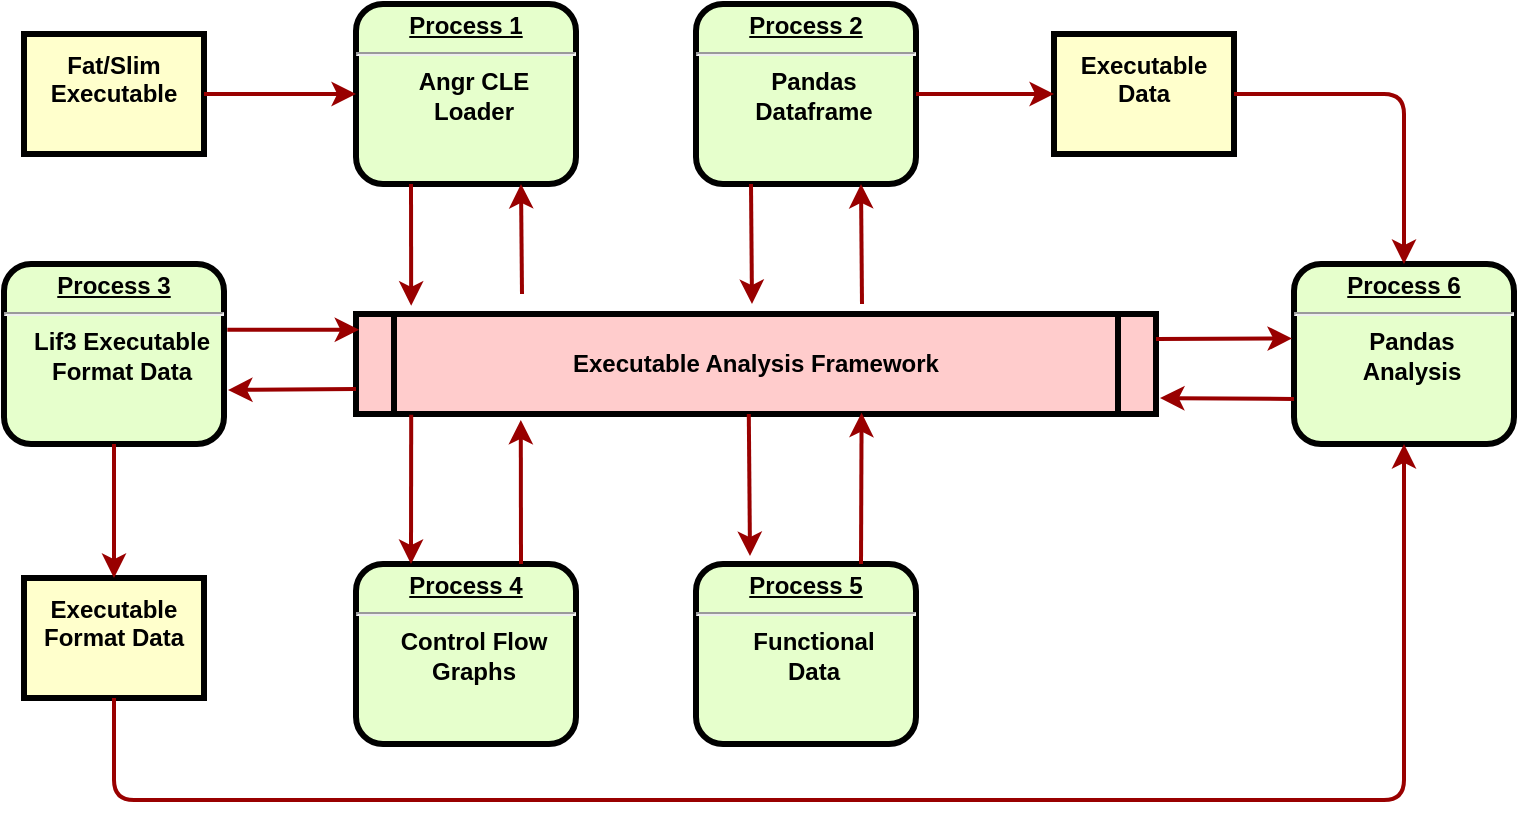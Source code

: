 <mxfile version="21.2.9" type="device">
  <diagram name="Page-1" id="c7558073-3199-34d8-9f00-42111426c3f3">
    <mxGraphModel dx="951" dy="1316" grid="0" gridSize="10" guides="1" tooltips="1" connect="1" arrows="1" fold="1" page="1" pageScale="1" pageWidth="826" pageHeight="1169" background="none" math="0" shadow="0">
      <root>
        <mxCell id="0" />
        <mxCell id="1" parent="0" />
        <mxCell id="2" value="&lt;p style=&quot;margin: 0px; margin-top: 4px; text-align: center; text-decoration: underline;&quot;&gt;&lt;strong&gt;Process 1&lt;br&gt;&lt;/strong&gt;&lt;/p&gt;&lt;hr&gt;&lt;p style=&quot;margin: 0px; margin-left: 8px;&quot;&gt;Angr CLE&lt;/p&gt;&lt;p style=&quot;margin: 0px; margin-left: 8px;&quot;&gt;Loader&lt;br&gt;&lt;/p&gt;" style="verticalAlign=middle;align=center;overflow=fill;fontSize=12;fontFamily=Helvetica;html=1;rounded=1;fontStyle=1;strokeWidth=3;fillColor=#E6FFCC" parent="1" vertex="1">
          <mxGeometry x="208" y="37" width="110" height="90" as="geometry" />
        </mxCell>
        <mxCell id="4" value="Fat/Slim&#xa;Executable&#xa;" style="whiteSpace=wrap;align=center;verticalAlign=middle;fontStyle=1;strokeWidth=3;fillColor=#FFFFCC" parent="1" vertex="1">
          <mxGeometry x="42" y="52" width="90" height="60" as="geometry" />
        </mxCell>
        <mxCell id="37" value="" style="edgeStyle=none;noEdgeStyle=1;strokeColor=#990000;strokeWidth=2" parent="1" source="4" target="2" edge="1">
          <mxGeometry width="100" height="100" relative="1" as="geometry">
            <mxPoint x="287" y="-598" as="sourcePoint" />
            <mxPoint x="387" y="-698" as="targetPoint" />
          </mxGeometry>
        </mxCell>
        <mxCell id="8NhepyXjbiGaF9Rik-Zj-96" value="Executable Analysis Framework" style="shape=process;whiteSpace=wrap;align=center;verticalAlign=middle;size=0.048;fontStyle=1;strokeWidth=3;fillColor=#FFCCCC" vertex="1" parent="1">
          <mxGeometry x="208.0" y="192" width="400" height="50" as="geometry" />
        </mxCell>
        <mxCell id="8NhepyXjbiGaF9Rik-Zj-102" value="" style="edgeStyle=none;noEdgeStyle=1;strokeColor=#990000;strokeWidth=2;exitX=0.25;exitY=1;exitDx=0;exitDy=0;entryX=0.069;entryY=-0.083;entryDx=0;entryDy=0;entryPerimeter=0;" edge="1" parent="1" source="2" target="8NhepyXjbiGaF9Rik-Zj-96">
          <mxGeometry width="100" height="100" relative="1" as="geometry">
            <mxPoint x="142" y="92" as="sourcePoint" />
            <mxPoint x="218" y="92" as="targetPoint" />
          </mxGeometry>
        </mxCell>
        <mxCell id="8NhepyXjbiGaF9Rik-Zj-103" value="" style="edgeStyle=none;noEdgeStyle=1;strokeColor=#990000;strokeWidth=2;entryX=0.75;entryY=1;entryDx=0;entryDy=0;" edge="1" parent="1" target="2">
          <mxGeometry width="100" height="100" relative="1" as="geometry">
            <mxPoint x="291" y="182" as="sourcePoint" />
            <mxPoint x="246" y="198" as="targetPoint" />
          </mxGeometry>
        </mxCell>
        <mxCell id="8NhepyXjbiGaF9Rik-Zj-104" value="&lt;p style=&quot;margin: 0px; margin-top: 4px; text-align: center; text-decoration: underline;&quot;&gt;&lt;strong&gt;Process 2&lt;br&gt;&lt;/strong&gt;&lt;/p&gt;&lt;hr&gt;&lt;p style=&quot;margin: 0px; margin-left: 8px;&quot;&gt;Pandas&lt;/p&gt;&lt;p style=&quot;margin: 0px; margin-left: 8px;&quot;&gt;Dataframe&lt;br&gt;&lt;/p&gt;" style="verticalAlign=middle;align=center;overflow=fill;fontSize=12;fontFamily=Helvetica;html=1;rounded=1;fontStyle=1;strokeWidth=3;fillColor=#E6FFCC" vertex="1" parent="1">
          <mxGeometry x="378" y="37" width="110" height="90" as="geometry" />
        </mxCell>
        <mxCell id="8NhepyXjbiGaF9Rik-Zj-107" value="" style="edgeStyle=none;noEdgeStyle=1;strokeColor=#990000;strokeWidth=2;entryX=0.75;entryY=1;entryDx=0;entryDy=0;" edge="1" parent="1" target="8NhepyXjbiGaF9Rik-Zj-104">
          <mxGeometry width="100" height="100" relative="1" as="geometry">
            <mxPoint x="461" y="187" as="sourcePoint" />
            <mxPoint x="301" y="137" as="targetPoint" />
          </mxGeometry>
        </mxCell>
        <mxCell id="8NhepyXjbiGaF9Rik-Zj-108" value="" style="edgeStyle=none;noEdgeStyle=1;strokeColor=#990000;strokeWidth=2;exitX=0.25;exitY=1;exitDx=0;exitDy=0;" edge="1" parent="1" source="8NhepyXjbiGaF9Rik-Zj-104">
          <mxGeometry width="100" height="100" relative="1" as="geometry">
            <mxPoint x="246" y="137" as="sourcePoint" />
            <mxPoint x="406" y="187" as="targetPoint" />
          </mxGeometry>
        </mxCell>
        <mxCell id="8NhepyXjbiGaF9Rik-Zj-109" value="Executable&#xa;Data&#xa;" style="whiteSpace=wrap;align=center;verticalAlign=middle;fontStyle=1;strokeWidth=3;fillColor=#FFFFCC" vertex="1" parent="1">
          <mxGeometry x="557.0" y="52" width="90" height="60" as="geometry" />
        </mxCell>
        <mxCell id="8NhepyXjbiGaF9Rik-Zj-110" value="&lt;p style=&quot;margin: 0px; margin-top: 4px; text-align: center; text-decoration: underline;&quot;&gt;&lt;strong&gt;Process 6&lt;br&gt;&lt;/strong&gt;&lt;/p&gt;&lt;hr&gt;&lt;p style=&quot;margin: 0px; margin-left: 8px;&quot;&gt;Pandas&lt;/p&gt;&lt;p style=&quot;margin: 0px; margin-left: 8px;&quot;&gt;Analysis&lt;br&gt;&lt;/p&gt;" style="verticalAlign=middle;align=center;overflow=fill;fontSize=12;fontFamily=Helvetica;html=1;rounded=1;fontStyle=1;strokeWidth=3;fillColor=#E6FFCC" vertex="1" parent="1">
          <mxGeometry x="677" y="167" width="110" height="90" as="geometry" />
        </mxCell>
        <mxCell id="8NhepyXjbiGaF9Rik-Zj-111" value="" style="edgeStyle=none;noEdgeStyle=1;strokeColor=#990000;strokeWidth=2;exitX=1;exitY=0.25;exitDx=0;exitDy=0;entryX=-0.009;entryY=0.414;entryDx=0;entryDy=0;entryPerimeter=0;" edge="1" parent="1" source="8NhepyXjbiGaF9Rik-Zj-96" target="8NhepyXjbiGaF9Rik-Zj-110">
          <mxGeometry width="100" height="100" relative="1" as="geometry">
            <mxPoint x="632" y="192" as="sourcePoint" />
            <mxPoint x="632" y="252" as="targetPoint" />
          </mxGeometry>
        </mxCell>
        <mxCell id="8NhepyXjbiGaF9Rik-Zj-112" value="" style="edgeStyle=none;noEdgeStyle=1;strokeColor=#990000;strokeWidth=2;exitX=0;exitY=0.75;exitDx=0;exitDy=0;entryX=1.005;entryY=0.841;entryDx=0;entryDy=0;entryPerimeter=0;" edge="1" parent="1" source="8NhepyXjbiGaF9Rik-Zj-110" target="8NhepyXjbiGaF9Rik-Zj-96">
          <mxGeometry width="100" height="100" relative="1" as="geometry">
            <mxPoint x="618" y="215" as="sourcePoint" />
            <mxPoint x="617" y="235" as="targetPoint" />
          </mxGeometry>
        </mxCell>
        <mxCell id="8NhepyXjbiGaF9Rik-Zj-113" value="" style="edgeStyle=none;noEdgeStyle=1;strokeColor=#990000;strokeWidth=2;exitX=1;exitY=0.5;exitDx=0;exitDy=0;entryX=0;entryY=0.5;entryDx=0;entryDy=0;" edge="1" parent="1" source="8NhepyXjbiGaF9Rik-Zj-104" target="8NhepyXjbiGaF9Rik-Zj-109">
          <mxGeometry width="100" height="100" relative="1" as="geometry">
            <mxPoint x="618" y="215" as="sourcePoint" />
            <mxPoint x="686" y="214" as="targetPoint" />
          </mxGeometry>
        </mxCell>
        <mxCell id="8NhepyXjbiGaF9Rik-Zj-114" value="" style="edgeStyle=none;noEdgeStyle=1;strokeColor=#990000;strokeWidth=2;exitX=1;exitY=0.5;exitDx=0;exitDy=0;entryX=0.5;entryY=0;entryDx=0;entryDy=0;" edge="1" parent="1" source="8NhepyXjbiGaF9Rik-Zj-109" target="8NhepyXjbiGaF9Rik-Zj-110">
          <mxGeometry width="100" height="100" relative="1" as="geometry">
            <mxPoint x="567" y="92" as="sourcePoint" />
            <mxPoint x="498" y="92" as="targetPoint" />
            <Array as="points">
              <mxPoint x="732" y="82" />
            </Array>
          </mxGeometry>
        </mxCell>
        <mxCell id="8NhepyXjbiGaF9Rik-Zj-115" value="&lt;p style=&quot;margin: 0px; margin-top: 4px; text-align: center; text-decoration: underline;&quot;&gt;&lt;strong&gt;Process 4&lt;br&gt;&lt;/strong&gt;&lt;/p&gt;&lt;hr&gt;&lt;p style=&quot;margin: 0px; margin-left: 8px;&quot;&gt;Control Flow&lt;/p&gt;&lt;p style=&quot;margin: 0px; margin-left: 8px;&quot;&gt;Graphs&lt;br&gt;&lt;/p&gt;" style="verticalAlign=middle;align=center;overflow=fill;fontSize=12;fontFamily=Helvetica;html=1;rounded=1;fontStyle=1;strokeWidth=3;fillColor=#E6FFCC" vertex="1" parent="1">
          <mxGeometry x="208" y="317" width="110" height="90" as="geometry" />
        </mxCell>
        <mxCell id="8NhepyXjbiGaF9Rik-Zj-116" value="" style="edgeStyle=none;noEdgeStyle=1;strokeColor=#990000;strokeWidth=2;entryX=0.25;entryY=0;entryDx=0;entryDy=0;exitX=0.069;exitY=1.008;exitDx=0;exitDy=0;exitPerimeter=0;" edge="1" parent="1" source="8NhepyXjbiGaF9Rik-Zj-96" target="8NhepyXjbiGaF9Rik-Zj-115">
          <mxGeometry width="100" height="100" relative="1" as="geometry">
            <mxPoint x="237" y="247" as="sourcePoint" />
            <mxPoint x="246" y="198" as="targetPoint" />
          </mxGeometry>
        </mxCell>
        <mxCell id="8NhepyXjbiGaF9Rik-Zj-117" value="" style="edgeStyle=none;noEdgeStyle=1;strokeColor=#990000;strokeWidth=2;entryX=0.206;entryY=1.059;entryDx=0;entryDy=0;exitX=0.75;exitY=0;exitDx=0;exitDy=0;entryPerimeter=0;" edge="1" parent="1" source="8NhepyXjbiGaF9Rik-Zj-115" target="8NhepyXjbiGaF9Rik-Zj-96">
          <mxGeometry width="100" height="100" relative="1" as="geometry">
            <mxPoint x="246" y="252" as="sourcePoint" />
            <mxPoint x="246" y="327" as="targetPoint" />
          </mxGeometry>
        </mxCell>
        <mxCell id="8NhepyXjbiGaF9Rik-Zj-118" value="&lt;p style=&quot;margin: 0px; margin-top: 4px; text-align: center; text-decoration: underline;&quot;&gt;&lt;strong&gt;Process 5&lt;br&gt;&lt;/strong&gt;&lt;/p&gt;&lt;hr&gt;&lt;p style=&quot;margin: 0px; margin-left: 8px;&quot;&gt;Functional&lt;/p&gt;&lt;p style=&quot;margin: 0px; margin-left: 8px;&quot;&gt;Data&lt;br&gt;&lt;/p&gt;" style="verticalAlign=middle;align=center;overflow=fill;fontSize=12;fontFamily=Helvetica;html=1;rounded=1;fontStyle=1;strokeWidth=3;fillColor=#E6FFCC" vertex="1" parent="1">
          <mxGeometry x="378" y="317" width="110" height="90" as="geometry" />
        </mxCell>
        <mxCell id="8NhepyXjbiGaF9Rik-Zj-120" value="" style="edgeStyle=none;noEdgeStyle=1;strokeColor=#990000;strokeWidth=2;exitX=0.491;exitY=0.999;exitDx=0;exitDy=0;exitPerimeter=0;" edge="1" parent="1" source="8NhepyXjbiGaF9Rik-Zj-96">
          <mxGeometry width="100" height="100" relative="1" as="geometry">
            <mxPoint x="416" y="137" as="sourcePoint" />
            <mxPoint x="405" y="313" as="targetPoint" />
          </mxGeometry>
        </mxCell>
        <mxCell id="8NhepyXjbiGaF9Rik-Zj-121" value="" style="edgeStyle=none;noEdgeStyle=1;strokeColor=#990000;strokeWidth=2;entryX=0.632;entryY=0.987;entryDx=0;entryDy=0;entryPerimeter=0;exitX=0.75;exitY=0;exitDx=0;exitDy=0;" edge="1" parent="1" source="8NhepyXjbiGaF9Rik-Zj-118" target="8NhepyXjbiGaF9Rik-Zj-96">
          <mxGeometry width="100" height="100" relative="1" as="geometry">
            <mxPoint x="471" y="197" as="sourcePoint" />
            <mxPoint x="471" y="137" as="targetPoint" />
          </mxGeometry>
        </mxCell>
        <mxCell id="8NhepyXjbiGaF9Rik-Zj-122" value="&lt;p style=&quot;margin: 0px; margin-top: 4px; text-align: center; text-decoration: underline;&quot;&gt;&lt;strong&gt;Process 3&lt;br&gt;&lt;/strong&gt;&lt;/p&gt;&lt;hr&gt;&lt;p style=&quot;margin: 0px; margin-left: 8px;&quot;&gt;Lif3 Executable&lt;/p&gt;&lt;p style=&quot;margin: 0px; margin-left: 8px;&quot;&gt;Format Data&lt;/p&gt;" style="verticalAlign=middle;align=center;overflow=fill;fontSize=12;fontFamily=Helvetica;html=1;rounded=1;fontStyle=1;strokeWidth=3;fillColor=#E6FFCC" vertex="1" parent="1">
          <mxGeometry x="32" y="167" width="110" height="90" as="geometry" />
        </mxCell>
        <mxCell id="8NhepyXjbiGaF9Rik-Zj-123" value="" style="edgeStyle=none;noEdgeStyle=1;strokeColor=#990000;strokeWidth=2;exitX=1.015;exitY=0.365;exitDx=0;exitDy=0;entryX=0.004;entryY=0.158;entryDx=0;entryDy=0;entryPerimeter=0;exitPerimeter=0;" edge="1" parent="1" source="8NhepyXjbiGaF9Rik-Zj-122" target="8NhepyXjbiGaF9Rik-Zj-96">
          <mxGeometry width="100" height="100" relative="1" as="geometry">
            <mxPoint x="246" y="137" as="sourcePoint" />
            <mxPoint x="246" y="198" as="targetPoint" />
          </mxGeometry>
        </mxCell>
        <mxCell id="8NhepyXjbiGaF9Rik-Zj-124" value="" style="edgeStyle=none;noEdgeStyle=1;strokeColor=#990000;strokeWidth=2;exitX=0;exitY=0.75;exitDx=0;exitDy=0;" edge="1" parent="1" source="8NhepyXjbiGaF9Rik-Zj-96">
          <mxGeometry width="100" height="100" relative="1" as="geometry">
            <mxPoint x="154" y="210" as="sourcePoint" />
            <mxPoint x="144" y="230" as="targetPoint" />
          </mxGeometry>
        </mxCell>
        <mxCell id="8NhepyXjbiGaF9Rik-Zj-125" value="Executable&#xa;Format Data&#xa;" style="whiteSpace=wrap;align=center;verticalAlign=middle;fontStyle=1;strokeWidth=3;fillColor=#FFFFCC" vertex="1" parent="1">
          <mxGeometry x="42.0" y="324" width="90" height="60" as="geometry" />
        </mxCell>
        <mxCell id="8NhepyXjbiGaF9Rik-Zj-126" value="" style="edgeStyle=none;noEdgeStyle=1;strokeColor=#990000;strokeWidth=2;entryX=0.5;entryY=0;entryDx=0;entryDy=0;exitX=0.5;exitY=1;exitDx=0;exitDy=0;" edge="1" parent="1" source="8NhepyXjbiGaF9Rik-Zj-122" target="8NhepyXjbiGaF9Rik-Zj-125">
          <mxGeometry width="100" height="100" relative="1" as="geometry">
            <mxPoint x="246" y="252" as="sourcePoint" />
            <mxPoint x="246" y="327" as="targetPoint" />
          </mxGeometry>
        </mxCell>
        <mxCell id="8NhepyXjbiGaF9Rik-Zj-127" value="" style="edgeStyle=none;noEdgeStyle=1;strokeColor=#990000;strokeWidth=2;entryX=0.5;entryY=1;entryDx=0;entryDy=0;exitX=0.5;exitY=1;exitDx=0;exitDy=0;" edge="1" parent="1" source="8NhepyXjbiGaF9Rik-Zj-125" target="8NhepyXjbiGaF9Rik-Zj-110">
          <mxGeometry width="100" height="100" relative="1" as="geometry">
            <mxPoint x="97" y="267" as="sourcePoint" />
            <mxPoint x="97" y="334" as="targetPoint" />
            <Array as="points">
              <mxPoint x="87" y="435" />
              <mxPoint x="732" y="435" />
            </Array>
          </mxGeometry>
        </mxCell>
      </root>
    </mxGraphModel>
  </diagram>
</mxfile>
